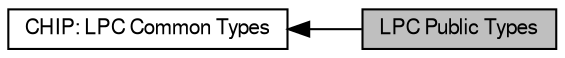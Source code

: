 digraph "LPC Public Types"
{
  edge [fontname="FreeSans",fontsize="10",labelfontname="FreeSans",labelfontsize="10"];
  node [fontname="FreeSans",fontsize="10",shape=record];
  rankdir=LR;
  Node0 [label="LPC Public Types",height=0.2,width=0.4,color="black", fillcolor="grey75", style="filled", fontcolor="black"];
  Node1 [label="CHIP: LPC Common Types",height=0.2,width=0.4,color="black", fillcolor="white", style="filled",URL="$group__LPC__Types.html"];
  Node1->Node0 [shape=plaintext, dir="back", style="solid"];
}
